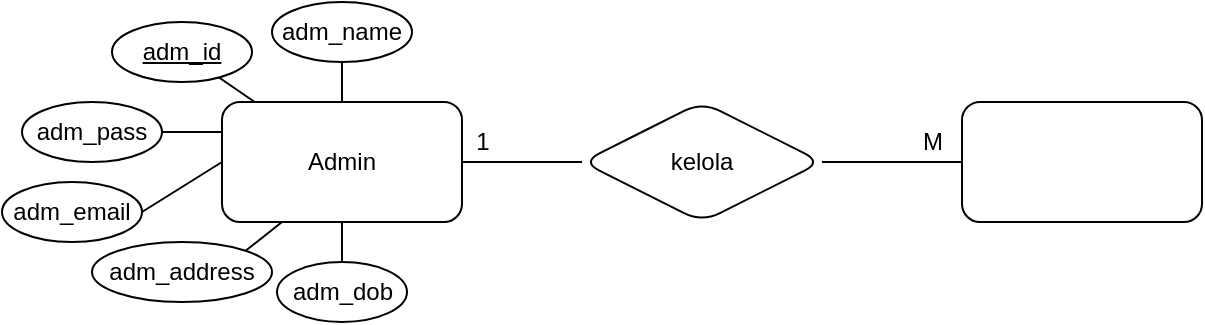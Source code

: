 <mxfile version="18.0.5" type="github" pages="3">
  <diagram id="_KlD4hgYSfkL_tTcSZZS" name="ERD">
    <mxGraphModel dx="868" dy="482" grid="1" gridSize="10" guides="1" tooltips="1" connect="1" arrows="1" fold="1" page="1" pageScale="1" pageWidth="1500" pageHeight="1500" math="0" shadow="0">
      <root>
        <mxCell id="0" />
        <mxCell id="1" parent="0" />
        <mxCell id="z6AQ_ZdIFIeg6vGM6wUR-31" value="" style="edgeStyle=none;rounded=0;orthogonalLoop=1;jettySize=auto;html=1;endArrow=none;endFill=0;" parent="1" source="Y6eDKHJyhSqBDE-pWzHO-2" target="Y6eDKHJyhSqBDE-pWzHO-3" edge="1">
          <mxGeometry relative="1" as="geometry" />
        </mxCell>
        <mxCell id="z6AQ_ZdIFIeg6vGM6wUR-34" value="" style="edgeStyle=none;rounded=0;orthogonalLoop=1;jettySize=auto;html=1;endArrow=none;endFill=0;" parent="1" source="Y6eDKHJyhSqBDE-pWzHO-2" target="z6AQ_ZdIFIeg6vGM6wUR-33" edge="1">
          <mxGeometry relative="1" as="geometry" />
        </mxCell>
        <mxCell id="Y6eDKHJyhSqBDE-pWzHO-2" value="kelola" style="shape=rhombus;perimeter=rhombusPerimeter;whiteSpace=wrap;html=1;align=center;rounded=1;strokeColor=default;" parent="1" vertex="1">
          <mxGeometry x="430" y="620" width="120" height="60" as="geometry" />
        </mxCell>
        <mxCell id="Y6eDKHJyhSqBDE-pWzHO-6" value="" style="edgeStyle=none;rounded=0;orthogonalLoop=1;jettySize=auto;html=1;endArrow=none;endFill=0;" parent="1" source="Y6eDKHJyhSqBDE-pWzHO-3" target="Y6eDKHJyhSqBDE-pWzHO-5" edge="1">
          <mxGeometry relative="1" as="geometry" />
        </mxCell>
        <mxCell id="z6AQ_ZdIFIeg6vGM6wUR-2" value="" style="edgeStyle=none;rounded=0;orthogonalLoop=1;jettySize=auto;html=1;endArrow=none;endFill=0;" parent="1" source="Y6eDKHJyhSqBDE-pWzHO-3" target="z6AQ_ZdIFIeg6vGM6wUR-1" edge="1">
          <mxGeometry relative="1" as="geometry" />
        </mxCell>
        <mxCell id="z6AQ_ZdIFIeg6vGM6wUR-4" style="edgeStyle=none;rounded=0;orthogonalLoop=1;jettySize=auto;html=1;exitX=0;exitY=0.25;exitDx=0;exitDy=0;entryX=1;entryY=0.5;entryDx=0;entryDy=0;endArrow=none;endFill=0;" parent="1" source="Y6eDKHJyhSqBDE-pWzHO-3" target="z6AQ_ZdIFIeg6vGM6wUR-3" edge="1">
          <mxGeometry relative="1" as="geometry" />
        </mxCell>
        <mxCell id="Y6eDKHJyhSqBDE-pWzHO-3" value="Admin" style="whiteSpace=wrap;html=1;align=center;rounded=1;strokeColor=default;" parent="1" vertex="1">
          <mxGeometry x="250" y="620" width="120" height="60" as="geometry" />
        </mxCell>
        <mxCell id="Y6eDKHJyhSqBDE-pWzHO-5" value="adm_name" style="ellipse;whiteSpace=wrap;html=1;rounded=1;" parent="1" vertex="1">
          <mxGeometry x="275" y="570" width="70" height="30" as="geometry" />
        </mxCell>
        <mxCell id="z6AQ_ZdIFIeg6vGM6wUR-1" value="adm_id" style="ellipse;whiteSpace=wrap;html=1;rounded=1;fontStyle=4" parent="1" vertex="1">
          <mxGeometry x="195" y="580" width="70" height="30" as="geometry" />
        </mxCell>
        <mxCell id="z6AQ_ZdIFIeg6vGM6wUR-3" value="adm_pass" style="ellipse;whiteSpace=wrap;html=1;rounded=1;" parent="1" vertex="1">
          <mxGeometry x="150" y="620" width="70" height="30" as="geometry" />
        </mxCell>
        <mxCell id="z6AQ_ZdIFIeg6vGM6wUR-5" style="edgeStyle=none;rounded=0;orthogonalLoop=1;jettySize=auto;html=1;exitX=0;exitY=0.5;exitDx=0;exitDy=0;entryX=1;entryY=0.5;entryDx=0;entryDy=0;endArrow=none;endFill=0;" parent="1" source="Y6eDKHJyhSqBDE-pWzHO-3" target="z6AQ_ZdIFIeg6vGM6wUR-6" edge="1">
          <mxGeometry relative="1" as="geometry">
            <mxPoint x="260" y="680" as="sourcePoint" />
          </mxGeometry>
        </mxCell>
        <mxCell id="z6AQ_ZdIFIeg6vGM6wUR-6" value="adm_email" style="ellipse;whiteSpace=wrap;html=1;rounded=1;" parent="1" vertex="1">
          <mxGeometry x="140" y="660" width="70" height="30" as="geometry" />
        </mxCell>
        <mxCell id="z6AQ_ZdIFIeg6vGM6wUR-14" style="edgeStyle=none;rounded=0;orthogonalLoop=1;jettySize=auto;html=1;exitX=1;exitY=0;exitDx=0;exitDy=0;entryX=0.25;entryY=1;entryDx=0;entryDy=0;endArrow=none;endFill=0;" parent="1" source="z6AQ_ZdIFIeg6vGM6wUR-7" target="Y6eDKHJyhSqBDE-pWzHO-3" edge="1">
          <mxGeometry relative="1" as="geometry" />
        </mxCell>
        <mxCell id="z6AQ_ZdIFIeg6vGM6wUR-7" value="adm_address" style="ellipse;whiteSpace=wrap;html=1;rounded=1;" parent="1" vertex="1">
          <mxGeometry x="185" y="690" width="90" height="30" as="geometry" />
        </mxCell>
        <mxCell id="z6AQ_ZdIFIeg6vGM6wUR-13" style="edgeStyle=none;rounded=0;orthogonalLoop=1;jettySize=auto;html=1;exitX=0.5;exitY=0;exitDx=0;exitDy=0;entryX=0.5;entryY=1;entryDx=0;entryDy=0;endArrow=none;endFill=0;" parent="1" source="z6AQ_ZdIFIeg6vGM6wUR-8" target="Y6eDKHJyhSqBDE-pWzHO-3" edge="1">
          <mxGeometry relative="1" as="geometry" />
        </mxCell>
        <mxCell id="z6AQ_ZdIFIeg6vGM6wUR-8" value="adm_dob" style="ellipse;whiteSpace=wrap;html=1;rounded=1;" parent="1" vertex="1">
          <mxGeometry x="277.5" y="700" width="65" height="30" as="geometry" />
        </mxCell>
        <mxCell id="z6AQ_ZdIFIeg6vGM6wUR-32" value="1" style="text;html=1;align=center;verticalAlign=middle;resizable=0;points=[];autosize=1;strokeColor=none;fillColor=none;" parent="1" vertex="1">
          <mxGeometry x="370" y="630" width="20" height="20" as="geometry" />
        </mxCell>
        <mxCell id="z6AQ_ZdIFIeg6vGM6wUR-33" value="" style="whiteSpace=wrap;html=1;rounded=1;" parent="1" vertex="1">
          <mxGeometry x="620" y="620" width="120" height="60" as="geometry" />
        </mxCell>
        <mxCell id="z6AQ_ZdIFIeg6vGM6wUR-35" value="M" style="text;html=1;align=center;verticalAlign=middle;resizable=0;points=[];autosize=1;strokeColor=none;fillColor=none;" parent="1" vertex="1">
          <mxGeometry x="590" y="630" width="30" height="20" as="geometry" />
        </mxCell>
      </root>
    </mxGraphModel>
  </diagram>
  <diagram id="_Qy7uFdCW_PkRbUWbOIz" name="ClassDiagram">
    <mxGraphModel dx="868" dy="482" grid="1" gridSize="10" guides="1" tooltips="1" connect="1" arrows="1" fold="1" page="1" pageScale="1" pageWidth="1169" pageHeight="1654" math="0" shadow="0">
      <root>
        <mxCell id="0" />
        <mxCell id="1" parent="0" />
        <mxCell id="l4Jcel258tJZvTUDdpq2-32" value="admin" style="swimlane;fontStyle=1;align=center;verticalAlign=top;childLayout=stackLayout;horizontal=1;startSize=26;horizontalStack=0;resizeParent=1;resizeParentMax=0;resizeLast=0;collapsible=1;marginBottom=0;rounded=0;shadow=0;sketch=0;strokeColor=default;fillColor=default;gradientColor=none;" parent="1" vertex="1">
          <mxGeometry x="40" y="280" width="200" height="280" as="geometry" />
        </mxCell>
        <mxCell id="l4Jcel258tJZvTUDdpq2-33" value="- id: int&#xa;- name: string&#xa;- phone: string&#xa;- address: string" style="text;strokeColor=none;fillColor=none;align=left;verticalAlign=top;spacingLeft=4;spacingRight=4;overflow=hidden;rotatable=0;points=[[0,0.5],[1,0.5]];portConstraint=eastwest;rounded=0;shadow=0;sketch=0;" parent="l4Jcel258tJZvTUDdpq2-32" vertex="1">
          <mxGeometry y="26" width="200" height="84" as="geometry" />
        </mxCell>
        <mxCell id="l4Jcel258tJZvTUDdpq2-34" value="" style="line;strokeWidth=1;fillColor=none;align=left;verticalAlign=middle;spacingTop=-1;spacingLeft=3;spacingRight=3;rotatable=0;labelPosition=right;points=[];portConstraint=eastwest;rounded=0;shadow=0;sketch=0;" parent="l4Jcel258tJZvTUDdpq2-32" vertex="1">
          <mxGeometry y="110" width="200" height="8" as="geometry" />
        </mxCell>
        <mxCell id="l4Jcel258tJZvTUDdpq2-35" value="- registrasiUnit(unit: Unit): void&#xa;+ setID(id: int): void&#xa;+ setName(name: string): void&#xa;+ setPhone(phone: string): void&#xa;+ setAddress(address: string): void&#xa;+ setBirthdate(birthdate: date): void&#xa;+ getID(): int&#xa;+ getName(): string&#xa;+ getPhone(): string&#xa;+ getAddress(): string" style="text;strokeColor=none;fillColor=none;align=left;verticalAlign=top;spacingLeft=4;spacingRight=4;overflow=hidden;rotatable=0;points=[[0,0.5],[1,0.5]];portConstraint=eastwest;rounded=0;shadow=0;sketch=0;" parent="l4Jcel258tJZvTUDdpq2-32" vertex="1">
          <mxGeometry y="118" width="200" height="162" as="geometry" />
        </mxCell>
        <mxCell id="l4Jcel258tJZvTUDdpq2-36" value="customer" style="swimlane;fontStyle=1;align=center;verticalAlign=top;childLayout=stackLayout;horizontal=1;startSize=26;horizontalStack=0;resizeParent=1;resizeParentMax=0;resizeLast=0;collapsible=1;marginBottom=0;rounded=0;shadow=0;sketch=0;strokeColor=default;fillColor=default;gradientColor=none;" parent="1" vertex="1">
          <mxGeometry x="560" y="280" width="210" height="390" as="geometry" />
        </mxCell>
        <mxCell id="l4Jcel258tJZvTUDdpq2-37" value="- id: int&#xa;- name: string&#xa;- address: string&#xa;- nik: string&#xa;- hasUnit: boolean&#xa;- usingTVs: int&#xa;- type: string&#xa;- unitId: int" style="text;strokeColor=none;fillColor=none;align=left;verticalAlign=top;spacingLeft=4;spacingRight=4;overflow=hidden;rotatable=0;points=[[0,0.5],[1,0.5]];portConstraint=eastwest;rounded=0;shadow=0;sketch=0;part=0;autosize=0;" parent="l4Jcel258tJZvTUDdpq2-36" vertex="1">
          <mxGeometry y="26" width="210" height="124" as="geometry" />
        </mxCell>
        <mxCell id="l4Jcel258tJZvTUDdpq2-38" value="" style="line;strokeWidth=1;fillColor=none;align=left;verticalAlign=middle;spacingTop=-1;spacingLeft=3;spacingRight=3;rotatable=0;labelPosition=right;points=[];portConstraint=eastwest;rounded=0;shadow=0;sketch=0;" parent="l4Jcel258tJZvTUDdpq2-36" vertex="1">
          <mxGeometry y="150" width="210" height="8" as="geometry" />
        </mxCell>
        <mxCell id="l4Jcel258tJZvTUDdpq2-39" value="+ setID(id: int): void&#xa;+ setName(name: string): void&#xa;+ setAddress(address: string): void&#xa;+ setNik(nik: string): void&#xa;+ setHasUnit(hasUnit: boolean): void&#xa;+ setUsingTVs(usingTVs: int): void&#xa;+ setType(type: String): void&#xa;+ setUnitID(unitId: int): void&#xa;+ getName(): string&#xa;+ getAddress(): string&#xa;+ getNik(): string&#xa;+ getHasUnit(): boolean&#xa;+ getUsingTVs(): int&#xa;+ getType(): string&#xa;+ getUnitID(): int&#xa;" style="text;strokeColor=none;fillColor=none;align=left;verticalAlign=top;spacingLeft=4;spacingRight=4;overflow=hidden;rotatable=0;points=[[0,0.5],[1,0.5]];portConstraint=eastwest;rounded=0;shadow=0;sketch=0;" parent="l4Jcel258tJZvTUDdpq2-36" vertex="1">
          <mxGeometry y="158" width="210" height="232" as="geometry" />
        </mxCell>
        <mxCell id="l4Jcel258tJZvTUDdpq2-40" value="transaction" style="swimlane;fontStyle=1;align=center;verticalAlign=top;childLayout=stackLayout;horizontal=1;startSize=26;horizontalStack=0;resizeParent=1;resizeParentMax=0;resizeLast=0;collapsible=1;marginBottom=0;rounded=0;shadow=0;sketch=0;strokeColor=default;fillColor=default;gradientColor=none;" parent="1" vertex="1">
          <mxGeometry x="850" y="700" width="260" height="320" as="geometry" />
        </mxCell>
        <mxCell id="l4Jcel258tJZvTUDdpq2-41" value="- id: int&#xa;- dateOrder: date&#xa;- datePayment: date&#xa;- cust_id: int&#xa;- cust_address: string" style="text;strokeColor=none;fillColor=none;align=left;verticalAlign=top;spacingLeft=4;spacingRight=4;overflow=hidden;rotatable=0;points=[[0,0.5],[1,0.5]];portConstraint=eastwest;rounded=0;shadow=0;sketch=0;" parent="l4Jcel258tJZvTUDdpq2-40" vertex="1">
          <mxGeometry y="26" width="260" height="84" as="geometry" />
        </mxCell>
        <mxCell id="l4Jcel258tJZvTUDdpq2-42" value="" style="line;strokeWidth=1;fillColor=none;align=left;verticalAlign=middle;spacingTop=-1;spacingLeft=3;spacingRight=3;rotatable=0;labelPosition=right;points=[];portConstraint=eastwest;rounded=0;shadow=0;sketch=0;" parent="l4Jcel258tJZvTUDdpq2-40" vertex="1">
          <mxGeometry y="110" width="260" height="8" as="geometry" />
        </mxCell>
        <mxCell id="l4Jcel258tJZvTUDdpq2-43" value="+ setID(id: int): void&#xa;+ setDateOrder(dateOrder: date): void&#xa;+ setDatePayment(datePayment: date): void&#xa;+ setCustID(cust_id: int): void&#xa;+ setCustAddress(cust_address: string): void&#xa;+ getID(): int&#xa;+ getDateOrder(): date&#xa;+ getDatePayment(): date&#xa;+ getCustID(): int&#xa;+ getCustAddress(): string&#xa;+ orderUnit(unit: Unit): void&#xa;+ claimUnit(unit: Unit): void&#xa;+ returnUnit(unit: Unit): void" style="text;strokeColor=none;fillColor=none;align=left;verticalAlign=top;spacingLeft=4;spacingRight=4;overflow=hidden;rotatable=0;points=[[0,0.5],[1,0.5]];portConstraint=eastwest;rounded=0;shadow=0;sketch=0;" parent="l4Jcel258tJZvTUDdpq2-40" vertex="1">
          <mxGeometry y="118" width="260" height="202" as="geometry" />
        </mxCell>
        <mxCell id="l4Jcel258tJZvTUDdpq2-44" value="user" style="swimlane;fontStyle=1;align=center;verticalAlign=top;childLayout=stackLayout;horizontal=1;startSize=26;horizontalStack=0;resizeParent=1;resizeParentMax=0;resizeLast=0;collapsible=1;marginBottom=0;rounded=0;shadow=0;sketch=0;strokeColor=default;fillColor=default;gradientColor=none;" parent="1" vertex="1">
          <mxGeometry x="290" y="280" width="160" height="130" as="geometry" />
        </mxCell>
        <mxCell id="l4Jcel258tJZvTUDdpq2-45" value="# username: string&#xa;# password: string" style="text;strokeColor=none;fillColor=none;align=left;verticalAlign=top;spacingLeft=4;spacingRight=4;overflow=hidden;rotatable=0;points=[[0,0.5],[1,0.5]];portConstraint=eastwest;rounded=0;shadow=0;sketch=0;" parent="l4Jcel258tJZvTUDdpq2-44" vertex="1">
          <mxGeometry y="26" width="160" height="44" as="geometry" />
        </mxCell>
        <mxCell id="l4Jcel258tJZvTUDdpq2-46" value="" style="line;strokeWidth=1;fillColor=none;align=left;verticalAlign=middle;spacingTop=-1;spacingLeft=3;spacingRight=3;rotatable=0;labelPosition=right;points=[];portConstraint=eastwest;rounded=0;shadow=0;sketch=0;" parent="l4Jcel258tJZvTUDdpq2-44" vertex="1">
          <mxGeometry y="70" width="160" height="8" as="geometry" />
        </mxCell>
        <mxCell id="l4Jcel258tJZvTUDdpq2-47" value="+ login(): boolean&#xa;+ register(): void" style="text;strokeColor=none;fillColor=none;align=left;verticalAlign=top;spacingLeft=4;spacingRight=4;overflow=hidden;rotatable=0;points=[[0,0.5],[1,0.5]];portConstraint=eastwest;rounded=0;shadow=0;sketch=0;" parent="l4Jcel258tJZvTUDdpq2-44" vertex="1">
          <mxGeometry y="78" width="160" height="52" as="geometry" />
        </mxCell>
        <mxCell id="l4Jcel258tJZvTUDdpq2-48" value="unit" style="swimlane;fontStyle=1;align=center;verticalAlign=top;childLayout=stackLayout;horizontal=1;startSize=26;horizontalStack=0;resizeParent=1;resizeParentMax=0;resizeLast=0;collapsible=1;marginBottom=0;rounded=0;shadow=0;sketch=0;strokeColor=default;fillColor=default;gradientColor=none;" parent="1" vertex="1">
          <mxGeometry x="35" y="700" width="210" height="320" as="geometry" />
        </mxCell>
        <mxCell id="l4Jcel258tJZvTUDdpq2-49" value="- id: int&#xa;- number: int&#xa;- serialNumber: string&#xa;- type: string&#xa;- channel_id: int" style="text;strokeColor=none;fillColor=none;align=left;verticalAlign=top;spacingLeft=4;spacingRight=4;overflow=hidden;rotatable=0;points=[[0,0.5],[1,0.5]];portConstraint=eastwest;rounded=0;shadow=0;sketch=0;" parent="l4Jcel258tJZvTUDdpq2-48" vertex="1">
          <mxGeometry y="26" width="210" height="84" as="geometry" />
        </mxCell>
        <mxCell id="l4Jcel258tJZvTUDdpq2-50" value="" style="line;strokeWidth=1;fillColor=none;align=left;verticalAlign=middle;spacingTop=-1;spacingLeft=3;spacingRight=3;rotatable=0;labelPosition=right;points=[];portConstraint=eastwest;rounded=0;shadow=0;sketch=0;" parent="l4Jcel258tJZvTUDdpq2-48" vertex="1">
          <mxGeometry y="110" width="210" height="8" as="geometry" />
        </mxCell>
        <mxCell id="l4Jcel258tJZvTUDdpq2-51" value="+ setID(id: int): void&#xa;+ setNumber(number: int): void&#xa;+ setSerial(serialnumber: string): void&#xa;+ setType(type: string): void&#xa;+ setChannelID(channel_id: int): void&#xa;+ getID(): int&#xa;+ getNumber(): int&#xa;+ getSerial(): string&#xa;+ getType(): string&#xa;+ getChannelID(): int&#xa;+ copyConfig(): void&#xa;+ pasteConfig(): void&#xa;+ duplicateUnit(): void&#xa;" style="text;strokeColor=none;fillColor=none;align=left;verticalAlign=top;spacingLeft=4;spacingRight=4;overflow=hidden;rotatable=0;points=[[0,0.5],[1,0.5]];portConstraint=eastwest;rounded=0;shadow=0;sketch=0;" parent="l4Jcel258tJZvTUDdpq2-48" vertex="1">
          <mxGeometry y="118" width="210" height="202" as="geometry" />
        </mxCell>
        <mxCell id="l4Jcel258tJZvTUDdpq2-52" value="" style="endArrow=block;dashed=1;endFill=0;endSize=12;html=1;rounded=0;" parent="1" source="l4Jcel258tJZvTUDdpq2-32" target="l4Jcel258tJZvTUDdpq2-44" edge="1">
          <mxGeometry width="160" relative="1" as="geometry">
            <mxPoint x="300" y="260" as="sourcePoint" />
            <mxPoint x="460" y="260" as="targetPoint" />
          </mxGeometry>
        </mxCell>
        <mxCell id="l4Jcel258tJZvTUDdpq2-53" value="" style="endArrow=block;dashed=1;endFill=0;endSize=12;html=1;rounded=0;" parent="1" source="l4Jcel258tJZvTUDdpq2-36" target="l4Jcel258tJZvTUDdpq2-44" edge="1">
          <mxGeometry width="160" relative="1" as="geometry">
            <mxPoint x="510" y="257.0" as="sourcePoint" />
            <mxPoint x="672" y="203" as="targetPoint" />
          </mxGeometry>
        </mxCell>
        <mxCell id="GY4P-cT9SeXVuObZueVo-4" value="channel&#xa;" style="swimlane;fontStyle=1;align=center;verticalAlign=top;childLayout=stackLayout;horizontal=1;startSize=26;horizontalStack=0;resizeParent=1;resizeParentMax=0;resizeLast=0;collapsible=1;marginBottom=0;rounded=0;shadow=0;sketch=0;strokeColor=default;fillColor=default;gradientColor=none;" parent="1" vertex="1">
          <mxGeometry x="330" y="700" width="230" height="550" as="geometry" />
        </mxCell>
        <mxCell id="GY4P-cT9SeXVuObZueVo-5" value="- id: int&#xa;- name: string&#xa;- frequency: float&#xa;- spectrum: string&#xa;- coordinate1: float&#xa;- coordinate2: float&#xa;- symbolrate: int&#xa;- polarity: char&#xa;- system: string&#xa;- unit_id: int" style="text;strokeColor=none;fillColor=none;align=left;verticalAlign=top;spacingLeft=4;spacingRight=4;overflow=hidden;rotatable=0;points=[[0,0.5],[1,0.5]];portConstraint=eastwest;rounded=0;shadow=0;sketch=0;" parent="GY4P-cT9SeXVuObZueVo-4" vertex="1">
          <mxGeometry y="26" width="230" height="154" as="geometry" />
        </mxCell>
        <mxCell id="GY4P-cT9SeXVuObZueVo-6" value="" style="line;strokeWidth=1;fillColor=none;align=left;verticalAlign=middle;spacingTop=-1;spacingLeft=3;spacingRight=3;rotatable=0;labelPosition=right;points=[];portConstraint=eastwest;rounded=0;shadow=0;sketch=0;" parent="GY4P-cT9SeXVuObZueVo-4" vertex="1">
          <mxGeometry y="180" width="230" height="8" as="geometry" />
        </mxCell>
        <mxCell id="GY4P-cT9SeXVuObZueVo-7" value="+ setID(id: int): void&#xa;+ setName(name: string): void&#xa;+ setFreq(frequency: float): void&#xa;+ setSpec(spectrum: string): void&#xa;+ setC1(coordinate1: float): void&#xa;+ setC2(coordinate2: float): void&#xa;+ setSRate(symbolrate: int): void&#xa;+ setPolar(polarity: char): void&#xa;+ setSystem(system: string): void&#xa;+ setUnitID(unit_id: int): void&#xa;+ getID(): int&#xa;+ getName(): string&#xa;+ getFreq(): float&#xa;+ getSpec(): string&#xa;+ getC1(): float&#xa;+ getC2(): float&#xa;+ getSRate(): int&#xa;+ getPolar(): char&#xa;+ getSystem(): string&#xa;+ getUnitID(): int&#xa;+ addChannel(): void&#xa;+ editChannel(): void&#xa;+ delChannel(): void&#xa;+ copyChannel(channel: Channel): void&#xa;+ pasteChannel(channel: Channel): void&#xa;" style="text;strokeColor=none;fillColor=none;align=left;verticalAlign=top;spacingLeft=4;spacingRight=4;overflow=hidden;rotatable=0;points=[[0,0.5],[1,0.5]];portConstraint=eastwest;rounded=0;shadow=0;sketch=0;" parent="GY4P-cT9SeXVuObZueVo-4" vertex="1">
          <mxGeometry y="188" width="230" height="362" as="geometry" />
        </mxCell>
        <mxCell id="GY4P-cT9SeXVuObZueVo-9" value="payment" style="swimlane;fontStyle=1;align=center;verticalAlign=top;childLayout=stackLayout;horizontal=1;startSize=26;horizontalStack=0;resizeParent=1;resizeParentMax=0;resizeLast=0;collapsible=1;marginBottom=0;rounded=0;shadow=0;sketch=0;strokeColor=default;fillColor=default;gradientColor=none;" parent="1" vertex="1">
          <mxGeometry x="885" y="280" width="190" height="280" as="geometry" />
        </mxCell>
        <mxCell id="GY4P-cT9SeXVuObZueVo-10" value="- id: int&#xa;- nominal: int&#xa;- quantity: int&#xa;- unit_id: int " style="text;strokeColor=none;fillColor=none;align=left;verticalAlign=top;spacingLeft=4;spacingRight=4;overflow=hidden;rotatable=0;points=[[0,0.5],[1,0.5]];portConstraint=eastwest;rounded=0;shadow=0;sketch=0;" parent="GY4P-cT9SeXVuObZueVo-9" vertex="1">
          <mxGeometry y="26" width="190" height="74" as="geometry" />
        </mxCell>
        <mxCell id="GY4P-cT9SeXVuObZueVo-11" value="" style="line;strokeWidth=1;fillColor=none;align=left;verticalAlign=middle;spacingTop=-1;spacingLeft=3;spacingRight=3;rotatable=0;labelPosition=right;points=[];portConstraint=eastwest;rounded=0;shadow=0;sketch=0;" parent="GY4P-cT9SeXVuObZueVo-9" vertex="1">
          <mxGeometry y="100" width="190" height="8" as="geometry" />
        </mxCell>
        <mxCell id="GY4P-cT9SeXVuObZueVo-12" value="+ setID(id: int): void&#xa;+ setNominal(nominal: int): void&#xa;+ setQuantity(quantity: int): void&#xa;+ setUnitID(unit_id: int): void&#xa;+ getID(): int&#xa;+ getNominal(): int&#xa;+ getQuantity(): int&#xa;+ getUnitID(): int&#xa;+ checkPayment(): void&#xa;+ confirmPayment(): void&#xa;+ cancelPayment(): void" style="text;strokeColor=none;fillColor=none;align=left;verticalAlign=top;spacingLeft=4;spacingRight=4;overflow=hidden;rotatable=0;points=[[0,0.5],[1,0.5]];portConstraint=eastwest;rounded=0;shadow=0;sketch=0;" parent="GY4P-cT9SeXVuObZueVo-9" vertex="1">
          <mxGeometry y="108" width="190" height="172" as="geometry" />
        </mxCell>
        <mxCell id="GY4P-cT9SeXVuObZueVo-14" value="" style="endArrow=open;endSize=12;dashed=1;html=1;rounded=0;" parent="1" source="GY4P-cT9SeXVuObZueVo-9" target="l4Jcel258tJZvTUDdpq2-40" edge="1">
          <mxGeometry width="160" relative="1" as="geometry">
            <mxPoint x="380" y="880" as="sourcePoint" />
            <mxPoint x="540" y="880" as="targetPoint" />
          </mxGeometry>
        </mxCell>
        <mxCell id="GY4P-cT9SeXVuObZueVo-15" value="" style="endArrow=none;html=1;edgeStyle=orthogonalEdgeStyle;rounded=0;" parent="1" source="l4Jcel258tJZvTUDdpq2-48" target="GY4P-cT9SeXVuObZueVo-4" edge="1">
          <mxGeometry relative="1" as="geometry">
            <mxPoint x="380" y="970" as="sourcePoint" />
            <mxPoint x="540" y="970" as="targetPoint" />
          </mxGeometry>
        </mxCell>
        <mxCell id="GY4P-cT9SeXVuObZueVo-16" value="1" style="edgeLabel;resizable=0;html=1;align=left;verticalAlign=bottom;" parent="GY4P-cT9SeXVuObZueVo-15" connectable="0" vertex="1">
          <mxGeometry x="-1" relative="1" as="geometry">
            <mxPoint x="5" y="18" as="offset" />
          </mxGeometry>
        </mxCell>
        <mxCell id="GY4P-cT9SeXVuObZueVo-17" value="1" style="edgeLabel;resizable=0;html=1;align=right;verticalAlign=bottom;" parent="GY4P-cT9SeXVuObZueVo-15" connectable="0" vertex="1">
          <mxGeometry x="1" relative="1" as="geometry">
            <mxPoint x="-5" as="offset" />
          </mxGeometry>
        </mxCell>
        <mxCell id="GY4P-cT9SeXVuObZueVo-18" value="" style="endArrow=none;html=1;edgeStyle=orthogonalEdgeStyle;rounded=0;" parent="1" source="l4Jcel258tJZvTUDdpq2-36" target="GY4P-cT9SeXVuObZueVo-9" edge="1">
          <mxGeometry relative="1" as="geometry">
            <mxPoint x="420" y="780" as="sourcePoint" />
            <mxPoint x="580" y="780" as="targetPoint" />
          </mxGeometry>
        </mxCell>
        <mxCell id="GY4P-cT9SeXVuObZueVo-19" value="1" style="edgeLabel;resizable=0;html=1;align=left;verticalAlign=bottom;" parent="GY4P-cT9SeXVuObZueVo-18" connectable="0" vertex="1">
          <mxGeometry x="-1" relative="1" as="geometry">
            <mxPoint x="5" y="20" as="offset" />
          </mxGeometry>
        </mxCell>
        <mxCell id="GY4P-cT9SeXVuObZueVo-20" value="0 ... *" style="edgeLabel;resizable=0;html=1;align=right;verticalAlign=bottom;" parent="GY4P-cT9SeXVuObZueVo-18" connectable="0" vertex="1">
          <mxGeometry x="1" relative="1" as="geometry">
            <mxPoint x="-5" as="offset" />
          </mxGeometry>
        </mxCell>
        <mxCell id="GY4P-cT9SeXVuObZueVo-22" value="1 ... *" style="endArrow=none;html=1;endSize=12;startArrow=diamondThin;startSize=14;startFill=1;edgeStyle=orthogonalEdgeStyle;align=left;verticalAlign=bottom;rounded=0;exitX=0.5;exitY=0;exitDx=0;exitDy=0;endFill=0;" parent="1" source="l4Jcel258tJZvTUDdpq2-48" target="l4Jcel258tJZvTUDdpq2-32" edge="1">
          <mxGeometry x="-0.739" relative="1" as="geometry">
            <mxPoint x="410" y="500" as="sourcePoint" />
            <mxPoint x="570" y="500" as="targetPoint" />
            <mxPoint as="offset" />
          </mxGeometry>
        </mxCell>
        <mxCell id="GY4P-cT9SeXVuObZueVo-23" value="1" style="text;html=1;align=center;verticalAlign=middle;resizable=0;points=[];autosize=1;strokeColor=none;fillColor=none;" parent="1" vertex="1">
          <mxGeometry x="120" y="560" width="20" height="20" as="geometry" />
        </mxCell>
        <mxCell id="GY4P-cT9SeXVuObZueVo-26" value="1" style="text;html=1;align=center;verticalAlign=middle;resizable=0;points=[];autosize=1;strokeColor=none;fillColor=none;" parent="1" vertex="1">
          <mxGeometry x="240" y="360" width="20" height="20" as="geometry" />
        </mxCell>
        <mxCell id="GY4P-cT9SeXVuObZueVo-27" value="1" style="text;html=1;align=center;verticalAlign=middle;resizable=0;points=[];autosize=1;strokeColor=none;fillColor=none;" parent="1" vertex="1">
          <mxGeometry x="270" y="380" width="20" height="20" as="geometry" />
        </mxCell>
        <mxCell id="GY4P-cT9SeXVuObZueVo-28" value="1" style="text;html=1;align=center;verticalAlign=middle;resizable=0;points=[];autosize=1;strokeColor=none;fillColor=none;" parent="1" vertex="1">
          <mxGeometry x="450" y="370" width="20" height="20" as="geometry" />
        </mxCell>
        <mxCell id="GY4P-cT9SeXVuObZueVo-29" value="1" style="text;html=1;align=center;verticalAlign=middle;resizable=0;points=[];autosize=1;strokeColor=none;fillColor=none;" parent="1" vertex="1">
          <mxGeometry x="480" y="420" width="20" height="20" as="geometry" />
        </mxCell>
        <mxCell id="GY4P-cT9SeXVuObZueVo-30" value="report" style="swimlane;fontStyle=1;align=center;verticalAlign=top;childLayout=stackLayout;horizontal=1;startSize=26;horizontalStack=0;resizeParent=1;resizeParentMax=0;resizeLast=0;collapsible=1;marginBottom=0;rounded=0;shadow=0;sketch=0;strokeColor=default;fillColor=default;gradientColor=none;" parent="1" vertex="1">
          <mxGeometry x="600" y="700" width="160" height="170" as="geometry" />
        </mxCell>
        <mxCell id="GY4P-cT9SeXVuObZueVo-31" value="- id: int&#xa;- report_date: date&#xa;- payment_id: int&#xa;- " style="text;strokeColor=none;fillColor=none;align=left;verticalAlign=top;spacingLeft=4;spacingRight=4;overflow=hidden;rotatable=0;points=[[0,0.5],[1,0.5]];portConstraint=eastwest;rounded=0;shadow=0;sketch=0;" parent="GY4P-cT9SeXVuObZueVo-30" vertex="1">
          <mxGeometry y="26" width="160" height="84" as="geometry" />
        </mxCell>
        <mxCell id="GY4P-cT9SeXVuObZueVo-32" value="" style="line;strokeWidth=1;fillColor=none;align=left;verticalAlign=middle;spacingTop=-1;spacingLeft=3;spacingRight=3;rotatable=0;labelPosition=right;points=[];portConstraint=eastwest;rounded=0;shadow=0;sketch=0;" parent="GY4P-cT9SeXVuObZueVo-30" vertex="1">
          <mxGeometry y="110" width="160" height="8" as="geometry" />
        </mxCell>
        <mxCell id="GY4P-cT9SeXVuObZueVo-33" value="+ printReport(): boolean&#xa;+ register(): void" style="text;strokeColor=none;fillColor=none;align=left;verticalAlign=top;spacingLeft=4;spacingRight=4;overflow=hidden;rotatable=0;points=[[0,0.5],[1,0.5]];portConstraint=eastwest;rounded=0;shadow=0;sketch=0;" parent="GY4P-cT9SeXVuObZueVo-30" vertex="1">
          <mxGeometry y="118" width="160" height="52" as="geometry" />
        </mxCell>
        <mxCell id="GY4P-cT9SeXVuObZueVo-34" value="1 ... *" style="endArrow=none;html=1;endSize=12;startArrow=diamondThin;startSize=14;startFill=1;edgeStyle=orthogonalEdgeStyle;align=left;verticalAlign=bottom;rounded=0;endFill=0;" parent="1" source="l4Jcel258tJZvTUDdpq2-41" target="GY4P-cT9SeXVuObZueVo-30" edge="1">
          <mxGeometry x="-0.122" relative="1" as="geometry">
            <mxPoint x="370" y="812" as="sourcePoint" />
            <mxPoint x="370" y="720" as="targetPoint" />
            <mxPoint as="offset" />
          </mxGeometry>
        </mxCell>
        <mxCell id="GY4P-cT9SeXVuObZueVo-35" value="1" style="text;html=1;align=center;verticalAlign=middle;resizable=0;points=[];autosize=1;strokeColor=none;fillColor=none;" parent="1" vertex="1">
          <mxGeometry x="760" y="790" width="20" height="20" as="geometry" />
        </mxCell>
        <mxCell id="GY4P-cT9SeXVuObZueVo-42" value="" style="endArrow=none;html=1;edgeStyle=orthogonalEdgeStyle;rounded=0;" parent="1" source="l4Jcel258tJZvTUDdpq2-32" target="GY4P-cT9SeXVuObZueVo-30" edge="1">
          <mxGeometry relative="1" as="geometry">
            <mxPoint x="625" y="690" as="sourcePoint" />
            <mxPoint x="625" y="740" as="targetPoint" />
            <Array as="points">
              <mxPoint x="360" y="480" />
              <mxPoint x="360" y="680" />
              <mxPoint x="710" y="680" />
            </Array>
          </mxGeometry>
        </mxCell>
        <mxCell id="GY4P-cT9SeXVuObZueVo-43" value="1" style="edgeLabel;resizable=0;html=1;align=left;verticalAlign=bottom;" parent="GY4P-cT9SeXVuObZueVo-42" connectable="0" vertex="1">
          <mxGeometry x="-1" relative="1" as="geometry">
            <mxPoint x="5" y="20" as="offset" />
          </mxGeometry>
        </mxCell>
        <mxCell id="GY4P-cT9SeXVuObZueVo-44" value="0 ... *" style="edgeLabel;resizable=0;html=1;align=right;verticalAlign=bottom;" parent="GY4P-cT9SeXVuObZueVo-42" connectable="0" vertex="1">
          <mxGeometry x="1" relative="1" as="geometry">
            <mxPoint x="-5" as="offset" />
          </mxGeometry>
        </mxCell>
      </root>
    </mxGraphModel>
  </diagram>
  <diagram id="q2DEF7zcidCGHqtSH44D" name="SequenceDiagram">
    <mxGraphModel dx="868" dy="482" grid="1" gridSize="10" guides="1" tooltips="1" connect="1" arrows="1" fold="1" page="1" pageScale="1" pageWidth="1169" pageHeight="1654" math="0" shadow="0">
      <root>
        <mxCell id="0" />
        <mxCell id="1" parent="0" />
        <mxCell id="6pkXLPtr7GqpBvkHa_z8-5" value="" style="shape=umlLifeline;participant=umlActor;perimeter=lifelinePerimeter;whiteSpace=wrap;html=1;container=1;collapsible=0;recursiveResize=0;verticalAlign=top;spacingTop=36;outlineConnect=0;" vertex="1" parent="1">
          <mxGeometry x="120" y="100" width="20" height="300" as="geometry" />
        </mxCell>
        <mxCell id="6pkXLPtr7GqpBvkHa_z8-6" value="" style="shape=umlLifeline;participant=umlBoundary;perimeter=lifelinePerimeter;whiteSpace=wrap;html=1;container=1;collapsible=0;recursiveResize=0;verticalAlign=top;spacingTop=36;outlineConnect=0;" vertex="1" parent="1">
          <mxGeometry x="220" y="100" width="50" height="300" as="geometry" />
        </mxCell>
        <mxCell id="6pkXLPtr7GqpBvkHa_z8-7" value="" style="shape=umlLifeline;participant=umlEntity;perimeter=lifelinePerimeter;whiteSpace=wrap;html=1;container=1;collapsible=0;recursiveResize=0;verticalAlign=top;spacingTop=36;outlineConnect=0;" vertex="1" parent="1">
          <mxGeometry x="520" y="100" width="40" height="300" as="geometry" />
        </mxCell>
        <mxCell id="6pkXLPtr7GqpBvkHa_z8-9" value="" style="shape=umlLifeline;participant=umlControl;perimeter=lifelinePerimeter;whiteSpace=wrap;html=1;container=1;collapsible=0;recursiveResize=0;verticalAlign=top;spacingTop=36;outlineConnect=0;" vertex="1" parent="1">
          <mxGeometry x="360" y="100" width="40" height="300" as="geometry" />
        </mxCell>
        <mxCell id="6pkXLPtr7GqpBvkHa_z8-10" value="frame" style="shape=umlFrame;whiteSpace=wrap;html=1;" vertex="1" parent="1">
          <mxGeometry x="60" y="80" width="300" height="200" as="geometry" />
        </mxCell>
        <mxCell id="6pkXLPtr7GqpBvkHa_z8-11" value="" style="html=1;points=[];perimeter=orthogonalPerimeter;" vertex="1" parent="1">
          <mxGeometry x="410" y="210" width="10" height="80" as="geometry" />
        </mxCell>
        <mxCell id="6pkXLPtr7GqpBvkHa_z8-12" value="dispatch" style="html=1;verticalAlign=bottom;startArrow=oval;endArrow=block;startSize=8;rounded=0;" edge="1" target="6pkXLPtr7GqpBvkHa_z8-11" parent="1">
          <mxGeometry relative="1" as="geometry">
            <mxPoint x="350" y="210" as="sourcePoint" />
          </mxGeometry>
        </mxCell>
        <mxCell id="6pkXLPtr7GqpBvkHa_z8-13" value="" style="html=1;points=[];perimeter=orthogonalPerimeter;" vertex="1" parent="1">
          <mxGeometry x="510" y="280" width="10" height="80" as="geometry" />
        </mxCell>
        <mxCell id="6pkXLPtr7GqpBvkHa_z8-14" value="dispatch" style="html=1;verticalAlign=bottom;endArrow=block;entryX=0;entryY=0;rounded=0;" edge="1" target="6pkXLPtr7GqpBvkHa_z8-13" parent="1">
          <mxGeometry relative="1" as="geometry">
            <mxPoint x="440" y="280" as="sourcePoint" />
          </mxGeometry>
        </mxCell>
        <mxCell id="6pkXLPtr7GqpBvkHa_z8-15" value="return" style="html=1;verticalAlign=bottom;endArrow=open;dashed=1;endSize=8;exitX=0;exitY=0.95;rounded=0;" edge="1" source="6pkXLPtr7GqpBvkHa_z8-13" parent="1">
          <mxGeometry relative="1" as="geometry">
            <mxPoint x="440" y="356" as="targetPoint" />
          </mxGeometry>
        </mxCell>
        <mxCell id="6pkXLPtr7GqpBvkHa_z8-16" value="" style="html=1;points=[];perimeter=orthogonalPerimeter;" vertex="1" parent="1">
          <mxGeometry x="460" y="180" width="10" height="40" as="geometry" />
        </mxCell>
        <mxCell id="6pkXLPtr7GqpBvkHa_z8-17" value="self call" style="edgeStyle=orthogonalEdgeStyle;html=1;align=left;spacingLeft=2;endArrow=block;rounded=0;entryX=1;entryY=0;" edge="1" target="6pkXLPtr7GqpBvkHa_z8-16" parent="1">
          <mxGeometry relative="1" as="geometry">
            <mxPoint x="465" y="160" as="sourcePoint" />
            <Array as="points">
              <mxPoint x="495" y="160" />
            </Array>
          </mxGeometry>
        </mxCell>
      </root>
    </mxGraphModel>
  </diagram>
</mxfile>
